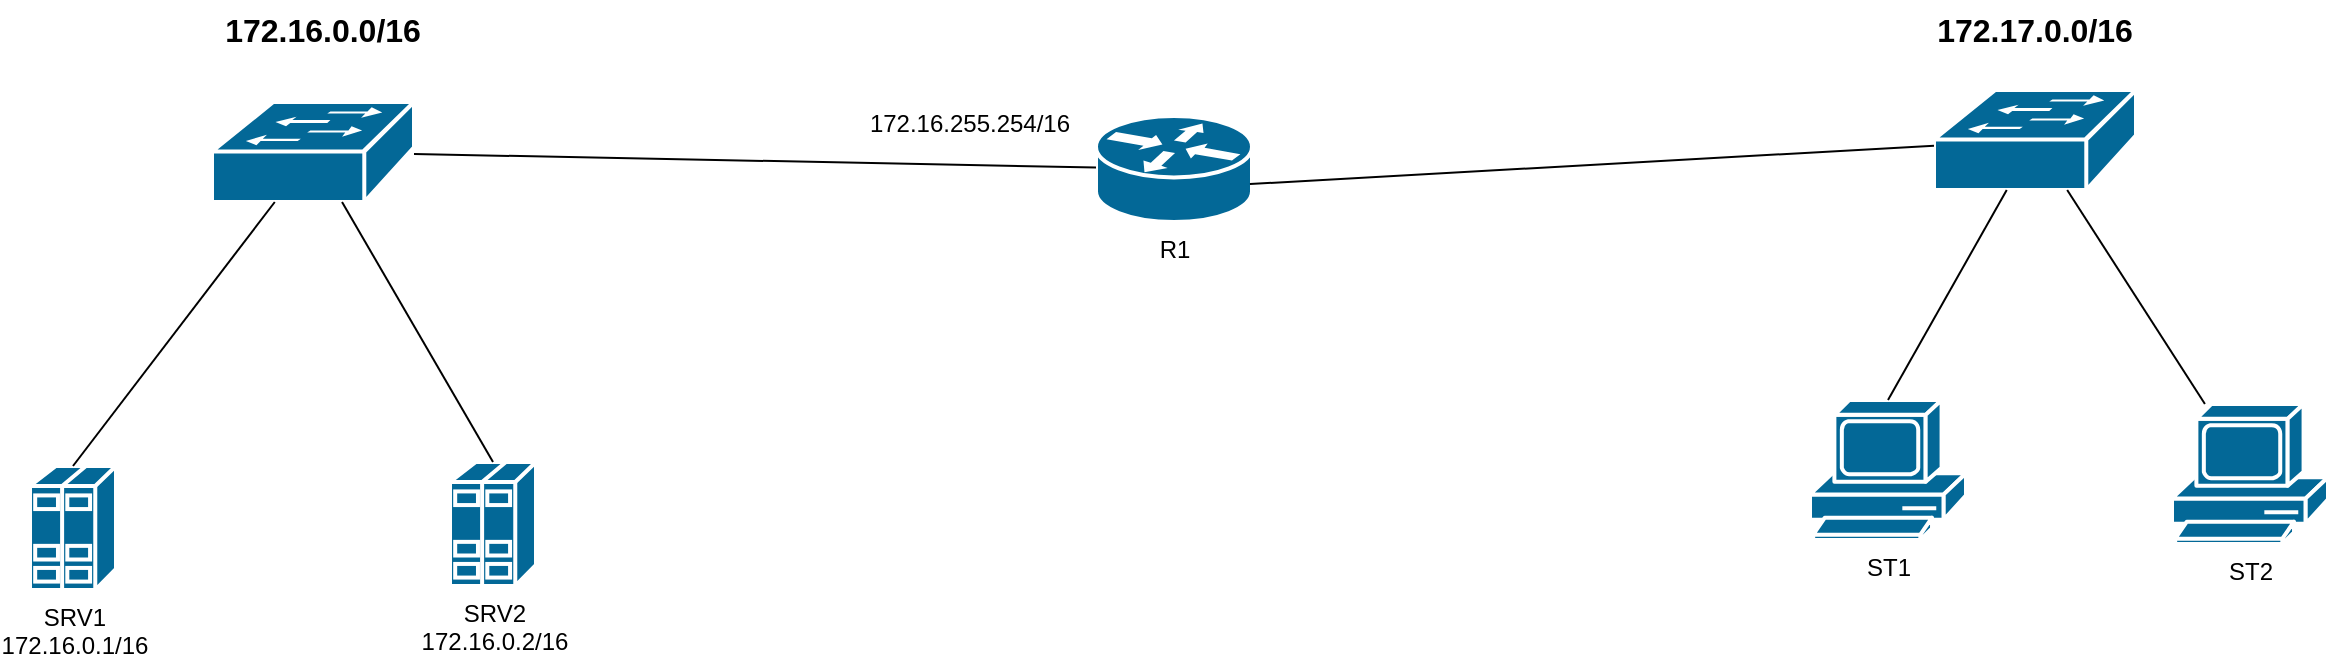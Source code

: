 <mxfile>
    <diagram id="VbQM-KaCMOo_WE9ffO0D" name="Page-1">
        <mxGraphModel dx="962" dy="779" grid="0" gridSize="10" guides="1" tooltips="1" connect="1" arrows="1" fold="1" page="1" pageScale="1" pageWidth="1654" pageHeight="1169" background="#ffffff" math="0" shadow="0">
            <root>
                <mxCell id="0"/>
                <mxCell id="1" parent="0"/>
                <mxCell id="2" value="" style="shape=mxgraph.cisco.switches.workgroup_switch;sketch=0;html=1;pointerEvents=1;dashed=0;fillColor=#036897;strokeColor=#ffffff;strokeWidth=2;verticalLabelPosition=bottom;verticalAlign=top;align=center;outlineConnect=0;" vertex="1" parent="1">
                    <mxGeometry x="166" y="247" width="101" height="50" as="geometry"/>
                </mxCell>
                <mxCell id="3" value="&lt;font color=&quot;#000000&quot;&gt;SRV1&lt;br&gt;172.16.0.1/16&lt;br&gt;&lt;/font&gt;" style="shape=mxgraph.cisco.servers.standard_host;sketch=0;html=1;pointerEvents=1;dashed=0;fillColor=#036897;strokeColor=#ffffff;strokeWidth=2;verticalLabelPosition=bottom;verticalAlign=top;align=center;outlineConnect=0;" vertex="1" parent="1">
                    <mxGeometry x="75" y="429" width="43" height="62" as="geometry"/>
                </mxCell>
                <mxCell id="4" value="SRV2&lt;br&gt;172.16.0.2/16" style="shape=mxgraph.cisco.servers.standard_host;sketch=0;html=1;pointerEvents=1;dashed=0;fillColor=#036897;strokeColor=#ffffff;strokeWidth=2;verticalLabelPosition=bottom;verticalAlign=top;align=center;outlineConnect=0;fontColor=#000000;" vertex="1" parent="1">
                    <mxGeometry x="285" y="427" width="43" height="62" as="geometry"/>
                </mxCell>
                <mxCell id="5" value="" style="endArrow=none;html=1;strokeColor=#000000;exitX=0.5;exitY=0;exitDx=0;exitDy=0;exitPerimeter=0;" edge="1" parent="1" source="3" target="2">
                    <mxGeometry width="50" height="50" relative="1" as="geometry">
                        <mxPoint x="96" y="364" as="sourcePoint"/>
                        <mxPoint x="146" y="314" as="targetPoint"/>
                    </mxGeometry>
                </mxCell>
                <mxCell id="6" value="" style="endArrow=none;html=1;strokeColor=#000000;exitX=0.5;exitY=0;exitDx=0;exitDy=0;exitPerimeter=0;" edge="1" parent="1" source="4" target="2">
                    <mxGeometry width="50" height="50" relative="1" as="geometry">
                        <mxPoint x="212" y="422" as="sourcePoint"/>
                        <mxPoint x="262" y="372" as="targetPoint"/>
                    </mxGeometry>
                </mxCell>
                <mxCell id="7" value="172.16.0.0/16" style="text;html=1;strokeColor=none;fillColor=none;align=center;verticalAlign=middle;whiteSpace=wrap;rounded=0;fontColor=#000000;fontStyle=1;fontSize=16;" vertex="1" parent="1">
                    <mxGeometry x="166" y="196" width="111" height="30" as="geometry"/>
                </mxCell>
                <mxCell id="8" value="" style="shape=mxgraph.cisco.switches.workgroup_switch;sketch=0;html=1;pointerEvents=1;dashed=0;fillColor=#036897;strokeColor=#ffffff;strokeWidth=2;verticalLabelPosition=bottom;verticalAlign=top;align=center;outlineConnect=0;fontSize=16;fontColor=#000000;" vertex="1" parent="1">
                    <mxGeometry x="1027" y="241" width="101" height="50" as="geometry"/>
                </mxCell>
                <mxCell id="9" value="ST1" style="shape=mxgraph.cisco.computers_and_peripherals.pc;sketch=0;html=1;pointerEvents=1;dashed=0;fillColor=#036897;strokeColor=#ffffff;strokeWidth=2;verticalLabelPosition=bottom;verticalAlign=top;align=center;outlineConnect=0;fontSize=12;fontColor=#000000;" vertex="1" parent="1">
                    <mxGeometry x="965" y="396" width="78" height="70" as="geometry"/>
                </mxCell>
                <mxCell id="10" value="ST2" style="shape=mxgraph.cisco.computers_and_peripherals.pc;sketch=0;html=1;pointerEvents=1;dashed=0;fillColor=#036897;strokeColor=#ffffff;strokeWidth=2;verticalLabelPosition=bottom;verticalAlign=top;align=center;outlineConnect=0;fontSize=12;fontColor=#000000;" vertex="1" parent="1">
                    <mxGeometry x="1146" y="398" width="78" height="70" as="geometry"/>
                </mxCell>
                <mxCell id="11" value="" style="endArrow=none;html=1;strokeColor=#000000;fontSize=16;fontColor=#000000;exitX=0.5;exitY=0;exitDx=0;exitDy=0;exitPerimeter=0;" edge="1" parent="1" source="9" target="8">
                    <mxGeometry width="50" height="50" relative="1" as="geometry">
                        <mxPoint x="846" y="377" as="sourcePoint"/>
                        <mxPoint x="896" y="327" as="targetPoint"/>
                    </mxGeometry>
                </mxCell>
                <mxCell id="12" value="" style="endArrow=none;html=1;strokeColor=#000000;fontSize=16;fontColor=#000000;" edge="1" parent="1" source="10" target="8">
                    <mxGeometry width="50" height="50" relative="1" as="geometry">
                        <mxPoint x="861" y="403" as="sourcePoint"/>
                        <mxPoint x="911" y="353" as="targetPoint"/>
                    </mxGeometry>
                </mxCell>
                <mxCell id="13" value="172.17.0.0/16" style="text;html=1;strokeColor=none;fillColor=none;align=center;verticalAlign=middle;whiteSpace=wrap;rounded=0;fontColor=#000000;fontStyle=1;fontSize=16;" vertex="1" parent="1">
                    <mxGeometry x="1022" y="196" width="111" height="30" as="geometry"/>
                </mxCell>
                <mxCell id="14" value="R1" style="shape=mxgraph.cisco.routers.router;sketch=0;html=1;pointerEvents=1;dashed=0;fillColor=#036897;strokeColor=#ffffff;strokeWidth=2;verticalLabelPosition=bottom;verticalAlign=top;align=center;outlineConnect=0;fontSize=12;fontColor=#000000;" vertex="1" parent="1">
                    <mxGeometry x="608" y="254" width="78" height="53" as="geometry"/>
                </mxCell>
                <mxCell id="15" value="" style="endArrow=none;html=1;strokeColor=#000000;fontSize=12;fontColor=#000000;" edge="1" parent="1" source="2" target="14">
                    <mxGeometry width="50" height="50" relative="1" as="geometry">
                        <mxPoint x="416" y="279" as="sourcePoint"/>
                        <mxPoint x="466" y="229" as="targetPoint"/>
                    </mxGeometry>
                </mxCell>
                <mxCell id="16" value="" style="endArrow=none;html=1;strokeColor=#000000;fontSize=12;fontColor=#000000;exitX=0.987;exitY=0.642;exitDx=0;exitDy=0;exitPerimeter=0;" edge="1" parent="1" source="14" target="8">
                    <mxGeometry width="50" height="50" relative="1" as="geometry">
                        <mxPoint x="739" y="424" as="sourcePoint"/>
                        <mxPoint x="789" y="374" as="targetPoint"/>
                    </mxGeometry>
                </mxCell>
                <mxCell id="17" value="172.16.255.254/16" style="text;html=1;strokeColor=none;fillColor=none;align=center;verticalAlign=middle;whiteSpace=wrap;rounded=0;fontSize=12;fontColor=#000000;" vertex="1" parent="1">
                    <mxGeometry x="491" y="243" width="108" height="30" as="geometry"/>
                </mxCell>
            </root>
        </mxGraphModel>
    </diagram>
</mxfile>